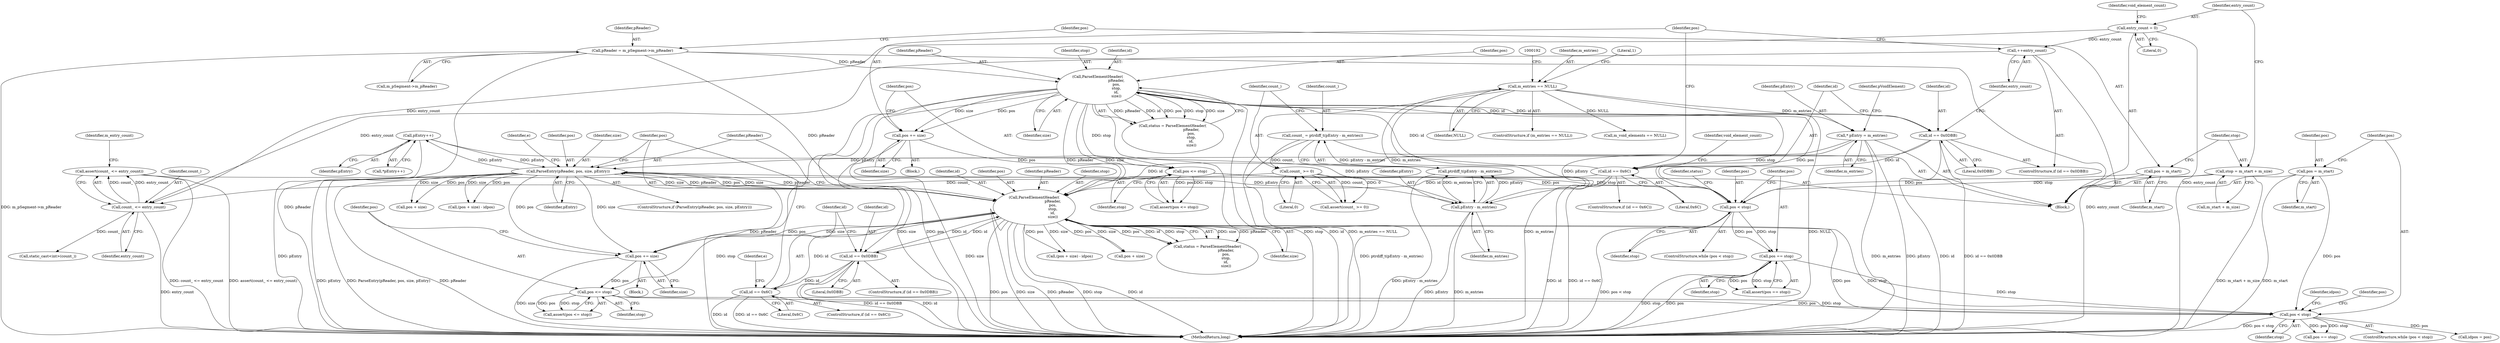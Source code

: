 digraph "1_Android_04839626ed859623901ebd3a5fd483982186b59d_175@API" {
"1000320" [label="(Call,assert(count_ <= entry_count))"];
"1000321" [label="(Call,count_ <= entry_count)"];
"1000317" [label="(Call,count_ >= 0)"];
"1000310" [label="(Call,count_ = ptrdiff_t(pEntry - m_entries))"];
"1000312" [label="(Call,ptrdiff_t(pEntry - m_entries))"];
"1000313" [label="(Call,pEntry - m_entries)"];
"1000256" [label="(Call,pEntry++)"];
"1000246" [label="(Call,ParseEntry(pReader, pos, size, pEntry))"];
"1000228" [label="(Call,ParseElementHeader(\n                                pReader,\n                                pos,\n                                stop,\n                                id,\n                                size))"];
"1000110" [label="(Call,pReader = m_pSegment->m_pReader)"];
"1000143" [label="(Call,ParseElementHeader(\n                                pReader,\n                                pos,\n                                stop,\n                                id,\n                                size))"];
"1000134" [label="(Call,pos < stop)"];
"1000116" [label="(Call,pos = m_start)"];
"1000172" [label="(Call,pos <= stop)"];
"1000168" [label="(Call,pos += size)"];
"1000120" [label="(Call,stop = m_start + m_size)"];
"1000163" [label="(Call,id == 0x6C)"];
"1000156" [label="(Call,id == 0x0DBB)"];
"1000215" [label="(Call,pos < stop)"];
"1000302" [label="(Call,pos <= stop)"];
"1000298" [label="(Call,pos += size)"];
"1000211" [label="(Call,pos = m_start)"];
"1000176" [label="(Call,pos == stop)"];
"1000274" [label="(Call,id == 0x6C)"];
"1000241" [label="(Call,id == 0x0DBB)"];
"1000204" [label="(Call,* pEntry = m_entries)"];
"1000185" [label="(Call,m_entries == NULL)"];
"1000159" [label="(Call,++entry_count)"];
"1000126" [label="(Call,entry_count = 0)"];
"1000147" [label="(Identifier,id)"];
"1000312" [label="(Call,ptrdiff_t(pEntry - m_entries))"];
"1000246" [label="(Call,ParseEntry(pReader, pos, size, pEntry))"];
"1000248" [label="(Identifier,pos)"];
"1000142" [label="(Identifier,status)"];
"1000232" [label="(Identifier,id)"];
"1000257" [label="(Identifier,pEntry)"];
"1000127" [label="(Identifier,entry_count)"];
"1000298" [label="(Call,pos += size)"];
"1000313" [label="(Call,pEntry - m_entries)"];
"1000145" [label="(Identifier,pos)"];
"1000157" [label="(Identifier,id)"];
"1000126" [label="(Call,entry_count = 0)"];
"1000204" [label="(Call,* pEntry = m_entries)"];
"1000213" [label="(Identifier,m_start)"];
"1000131" [label="(Identifier,void_element_count)"];
"1000243" [label="(Literal,0x0DBB)"];
"1000215" [label="(Call,pos < stop)"];
"1000280" [label="(Identifier,e)"];
"1000245" [label="(ControlStructure,if (ParseEntry(pReader, pos, size, pEntry)))"];
"1000163" [label="(Call,id == 0x6C)"];
"1000170" [label="(Identifier,size)"];
"1000122" [label="(Call,m_start + m_size)"];
"1000156" [label="(Call,id == 0x0DBB)"];
"1000276" [label="(Literal,0x6C)"];
"1000268" [label="(Call,pos + size)"];
"1000141" [label="(Call,status = ParseElementHeader(\n                                pReader,\n                                pos,\n                                stop,\n                                id,\n                                size))"];
"1000326" [label="(Call,static_cast<int>(count_))"];
"1000136" [label="(Identifier,stop)"];
"1000155" [label="(ControlStructure,if (id == 0x0DBB))"];
"1000176" [label="(Call,pos == stop)"];
"1000167" [label="(Identifier,void_element_count)"];
"1000255" [label="(Call,*pEntry++)"];
"1000206" [label="(Identifier,m_entries)"];
"1000300" [label="(Identifier,size)"];
"1000111" [label="(Identifier,pReader)"];
"1000221" [label="(Identifier,idpos)"];
"1000144" [label="(Identifier,pReader)"];
"1000135" [label="(Identifier,pos)"];
"1000273" [label="(ControlStructure,if (id == 0x6C))"];
"1000230" [label="(Identifier,pos)"];
"1000177" [label="(Identifier,pos)"];
"1000310" [label="(Call,count_ = ptrdiff_t(pEntry - m_entries))"];
"1000110" [label="(Call,pReader = m_pSegment->m_pReader)"];
"1000307" [label="(Identifier,pos)"];
"1000220" [label="(Call,idpos = pos)"];
"1000217" [label="(Identifier,stop)"];
"1000249" [label="(Identifier,size)"];
"1000303" [label="(Identifier,pos)"];
"1000320" [label="(Call,assert(count_ <= entry_count))"];
"1000299" [label="(Identifier,pos)"];
"1000302" [label="(Call,pos <= stop)"];
"1000226" [label="(Call,status = ParseElementHeader(\n                                pReader,\n                                pos,\n                                stop,\n                                id,\n                                size))"];
"1000267" [label="(Call,(pos + size) - idpos)"];
"1000109" [label="(Block,)"];
"1000174" [label="(Identifier,stop)"];
"1000218" [label="(Block,)"];
"1000173" [label="(Identifier,pos)"];
"1000134" [label="(Call,pos < stop)"];
"1000316" [label="(Call,assert(count_ >= 0))"];
"1000137" [label="(Block,)"];
"1000175" [label="(Call,assert(pos == stop))"];
"1000148" [label="(Identifier,size)"];
"1000250" [label="(Identifier,pEntry)"];
"1000116" [label="(Call,pos = m_start)"];
"1000229" [label="(Identifier,pReader)"];
"1000301" [label="(Call,assert(pos <= stop))"];
"1000160" [label="(Identifier,entry_count)"];
"1000315" [label="(Identifier,m_entries)"];
"1000184" [label="(ControlStructure,if (m_entries == NULL))"];
"1000256" [label="(Call,pEntry++)"];
"1000231" [label="(Identifier,stop)"];
"1000165" [label="(Literal,0x6C)"];
"1000146" [label="(Identifier,stop)"];
"1000254" [label="(Identifier,e)"];
"1000350" [label="(MethodReturn,long)"];
"1000117" [label="(Identifier,pos)"];
"1000211" [label="(Call,pos = m_start)"];
"1000306" [label="(Call,pos == stop)"];
"1000209" [label="(Identifier,pVoidElement)"];
"1000317" [label="(Call,count_ >= 0)"];
"1000321" [label="(Call,count_ <= entry_count)"];
"1000121" [label="(Identifier,stop)"];
"1000118" [label="(Identifier,m_start)"];
"1000275" [label="(Identifier,id)"];
"1000169" [label="(Identifier,pos)"];
"1000186" [label="(Identifier,m_entries)"];
"1000120" [label="(Call,stop = m_start + m_size)"];
"1000197" [label="(Call,m_void_elements == NULL)"];
"1000178" [label="(Identifier,stop)"];
"1000205" [label="(Identifier,pEntry)"];
"1000190" [label="(Literal,1)"];
"1000216" [label="(Identifier,pos)"];
"1000233" [label="(Identifier,size)"];
"1000318" [label="(Identifier,count_)"];
"1000158" [label="(Literal,0x0DBB)"];
"1000319" [label="(Literal,0)"];
"1000314" [label="(Identifier,pEntry)"];
"1000240" [label="(ControlStructure,if (id == 0x0DBB))"];
"1000159" [label="(Call,++entry_count)"];
"1000133" [label="(ControlStructure,while (pos < stop))"];
"1000164" [label="(Identifier,id)"];
"1000323" [label="(Identifier,entry_count)"];
"1000143" [label="(Call,ParseElementHeader(\n                                pReader,\n                                pos,\n                                stop,\n                                id,\n                                size))"];
"1000325" [label="(Identifier,m_entry_count)"];
"1000162" [label="(ControlStructure,if (id == 0x6C))"];
"1000185" [label="(Call,m_entries == NULL)"];
"1000172" [label="(Call,pos <= stop)"];
"1000322" [label="(Identifier,count_)"];
"1000242" [label="(Identifier,id)"];
"1000274" [label="(Call,id == 0x6C)"];
"1000241" [label="(Call,id == 0x0DBB)"];
"1000294" [label="(Call,pos + size)"];
"1000112" [label="(Call,m_pSegment->m_pReader)"];
"1000293" [label="(Call,(pos + size) - idpos)"];
"1000228" [label="(Call,ParseElementHeader(\n                                pReader,\n                                pos,\n                                stop,\n                                id,\n                                size))"];
"1000212" [label="(Identifier,pos)"];
"1000128" [label="(Literal,0)"];
"1000311" [label="(Identifier,count_)"];
"1000168" [label="(Call,pos += size)"];
"1000304" [label="(Identifier,stop)"];
"1000247" [label="(Identifier,pReader)"];
"1000214" [label="(ControlStructure,while (pos < stop))"];
"1000187" [label="(Identifier,NULL)"];
"1000171" [label="(Call,assert(pos <= stop))"];
"1000320" -> "1000109"  [label="AST: "];
"1000320" -> "1000321"  [label="CFG: "];
"1000321" -> "1000320"  [label="AST: "];
"1000325" -> "1000320"  [label="CFG: "];
"1000320" -> "1000350"  [label="DDG: count_ <= entry_count"];
"1000320" -> "1000350"  [label="DDG: assert(count_ <= entry_count)"];
"1000321" -> "1000320"  [label="DDG: count_"];
"1000321" -> "1000320"  [label="DDG: entry_count"];
"1000321" -> "1000323"  [label="CFG: "];
"1000322" -> "1000321"  [label="AST: "];
"1000323" -> "1000321"  [label="AST: "];
"1000321" -> "1000350"  [label="DDG: entry_count"];
"1000317" -> "1000321"  [label="DDG: count_"];
"1000159" -> "1000321"  [label="DDG: entry_count"];
"1000126" -> "1000321"  [label="DDG: entry_count"];
"1000321" -> "1000326"  [label="DDG: count_"];
"1000317" -> "1000316"  [label="AST: "];
"1000317" -> "1000319"  [label="CFG: "];
"1000318" -> "1000317"  [label="AST: "];
"1000319" -> "1000317"  [label="AST: "];
"1000316" -> "1000317"  [label="CFG: "];
"1000317" -> "1000316"  [label="DDG: count_"];
"1000317" -> "1000316"  [label="DDG: 0"];
"1000310" -> "1000317"  [label="DDG: count_"];
"1000310" -> "1000109"  [label="AST: "];
"1000310" -> "1000312"  [label="CFG: "];
"1000311" -> "1000310"  [label="AST: "];
"1000312" -> "1000310"  [label="AST: "];
"1000318" -> "1000310"  [label="CFG: "];
"1000310" -> "1000350"  [label="DDG: ptrdiff_t(pEntry - m_entries)"];
"1000312" -> "1000310"  [label="DDG: pEntry - m_entries"];
"1000312" -> "1000313"  [label="CFG: "];
"1000313" -> "1000312"  [label="AST: "];
"1000312" -> "1000350"  [label="DDG: pEntry - m_entries"];
"1000313" -> "1000312"  [label="DDG: pEntry"];
"1000313" -> "1000312"  [label="DDG: m_entries"];
"1000313" -> "1000315"  [label="CFG: "];
"1000314" -> "1000313"  [label="AST: "];
"1000315" -> "1000313"  [label="AST: "];
"1000313" -> "1000350"  [label="DDG: m_entries"];
"1000313" -> "1000350"  [label="DDG: pEntry"];
"1000256" -> "1000313"  [label="DDG: pEntry"];
"1000246" -> "1000313"  [label="DDG: pEntry"];
"1000204" -> "1000313"  [label="DDG: pEntry"];
"1000185" -> "1000313"  [label="DDG: m_entries"];
"1000256" -> "1000255"  [label="AST: "];
"1000256" -> "1000257"  [label="CFG: "];
"1000257" -> "1000256"  [label="AST: "];
"1000255" -> "1000256"  [label="CFG: "];
"1000256" -> "1000350"  [label="DDG: pEntry"];
"1000256" -> "1000246"  [label="DDG: pEntry"];
"1000246" -> "1000256"  [label="DDG: pEntry"];
"1000246" -> "1000245"  [label="AST: "];
"1000246" -> "1000250"  [label="CFG: "];
"1000247" -> "1000246"  [label="AST: "];
"1000248" -> "1000246"  [label="AST: "];
"1000249" -> "1000246"  [label="AST: "];
"1000250" -> "1000246"  [label="AST: "];
"1000254" -> "1000246"  [label="CFG: "];
"1000299" -> "1000246"  [label="CFG: "];
"1000246" -> "1000350"  [label="DDG: pEntry"];
"1000246" -> "1000350"  [label="DDG: ParseEntry(pReader, pos, size, pEntry)"];
"1000246" -> "1000350"  [label="DDG: pReader"];
"1000246" -> "1000228"  [label="DDG: pReader"];
"1000246" -> "1000228"  [label="DDG: size"];
"1000228" -> "1000246"  [label="DDG: pReader"];
"1000228" -> "1000246"  [label="DDG: pos"];
"1000228" -> "1000246"  [label="DDG: size"];
"1000204" -> "1000246"  [label="DDG: pEntry"];
"1000246" -> "1000267"  [label="DDG: pos"];
"1000246" -> "1000267"  [label="DDG: size"];
"1000246" -> "1000268"  [label="DDG: pos"];
"1000246" -> "1000268"  [label="DDG: size"];
"1000246" -> "1000298"  [label="DDG: size"];
"1000246" -> "1000298"  [label="DDG: pos"];
"1000228" -> "1000226"  [label="AST: "];
"1000228" -> "1000233"  [label="CFG: "];
"1000229" -> "1000228"  [label="AST: "];
"1000230" -> "1000228"  [label="AST: "];
"1000231" -> "1000228"  [label="AST: "];
"1000232" -> "1000228"  [label="AST: "];
"1000233" -> "1000228"  [label="AST: "];
"1000226" -> "1000228"  [label="CFG: "];
"1000228" -> "1000350"  [label="DDG: size"];
"1000228" -> "1000350"  [label="DDG: pReader"];
"1000228" -> "1000350"  [label="DDG: stop"];
"1000228" -> "1000350"  [label="DDG: id"];
"1000228" -> "1000350"  [label="DDG: pos"];
"1000228" -> "1000226"  [label="DDG: size"];
"1000228" -> "1000226"  [label="DDG: pReader"];
"1000228" -> "1000226"  [label="DDG: pos"];
"1000228" -> "1000226"  [label="DDG: id"];
"1000228" -> "1000226"  [label="DDG: stop"];
"1000110" -> "1000228"  [label="DDG: pReader"];
"1000143" -> "1000228"  [label="DDG: pReader"];
"1000143" -> "1000228"  [label="DDG: size"];
"1000215" -> "1000228"  [label="DDG: pos"];
"1000215" -> "1000228"  [label="DDG: stop"];
"1000163" -> "1000228"  [label="DDG: id"];
"1000274" -> "1000228"  [label="DDG: id"];
"1000156" -> "1000228"  [label="DDG: id"];
"1000241" -> "1000228"  [label="DDG: id"];
"1000228" -> "1000241"  [label="DDG: id"];
"1000228" -> "1000293"  [label="DDG: pos"];
"1000228" -> "1000293"  [label="DDG: size"];
"1000228" -> "1000294"  [label="DDG: pos"];
"1000228" -> "1000294"  [label="DDG: size"];
"1000228" -> "1000298"  [label="DDG: size"];
"1000228" -> "1000298"  [label="DDG: pos"];
"1000228" -> "1000302"  [label="DDG: stop"];
"1000110" -> "1000109"  [label="AST: "];
"1000110" -> "1000112"  [label="CFG: "];
"1000111" -> "1000110"  [label="AST: "];
"1000112" -> "1000110"  [label="AST: "];
"1000117" -> "1000110"  [label="CFG: "];
"1000110" -> "1000350"  [label="DDG: m_pSegment->m_pReader"];
"1000110" -> "1000350"  [label="DDG: pReader"];
"1000110" -> "1000143"  [label="DDG: pReader"];
"1000143" -> "1000141"  [label="AST: "];
"1000143" -> "1000148"  [label="CFG: "];
"1000144" -> "1000143"  [label="AST: "];
"1000145" -> "1000143"  [label="AST: "];
"1000146" -> "1000143"  [label="AST: "];
"1000147" -> "1000143"  [label="AST: "];
"1000148" -> "1000143"  [label="AST: "];
"1000141" -> "1000143"  [label="CFG: "];
"1000143" -> "1000350"  [label="DDG: pReader"];
"1000143" -> "1000350"  [label="DDG: size"];
"1000143" -> "1000350"  [label="DDG: pos"];
"1000143" -> "1000350"  [label="DDG: stop"];
"1000143" -> "1000350"  [label="DDG: id"];
"1000143" -> "1000141"  [label="DDG: pReader"];
"1000143" -> "1000141"  [label="DDG: id"];
"1000143" -> "1000141"  [label="DDG: pos"];
"1000143" -> "1000141"  [label="DDG: stop"];
"1000143" -> "1000141"  [label="DDG: size"];
"1000134" -> "1000143"  [label="DDG: pos"];
"1000134" -> "1000143"  [label="DDG: stop"];
"1000163" -> "1000143"  [label="DDG: id"];
"1000156" -> "1000143"  [label="DDG: id"];
"1000143" -> "1000156"  [label="DDG: id"];
"1000143" -> "1000168"  [label="DDG: size"];
"1000143" -> "1000168"  [label="DDG: pos"];
"1000143" -> "1000172"  [label="DDG: stop"];
"1000134" -> "1000133"  [label="AST: "];
"1000134" -> "1000136"  [label="CFG: "];
"1000135" -> "1000134"  [label="AST: "];
"1000136" -> "1000134"  [label="AST: "];
"1000142" -> "1000134"  [label="CFG: "];
"1000177" -> "1000134"  [label="CFG: "];
"1000134" -> "1000350"  [label="DDG: pos < stop"];
"1000116" -> "1000134"  [label="DDG: pos"];
"1000172" -> "1000134"  [label="DDG: pos"];
"1000172" -> "1000134"  [label="DDG: stop"];
"1000120" -> "1000134"  [label="DDG: stop"];
"1000134" -> "1000176"  [label="DDG: pos"];
"1000134" -> "1000176"  [label="DDG: stop"];
"1000116" -> "1000109"  [label="AST: "];
"1000116" -> "1000118"  [label="CFG: "];
"1000117" -> "1000116"  [label="AST: "];
"1000118" -> "1000116"  [label="AST: "];
"1000121" -> "1000116"  [label="CFG: "];
"1000172" -> "1000171"  [label="AST: "];
"1000172" -> "1000174"  [label="CFG: "];
"1000173" -> "1000172"  [label="AST: "];
"1000174" -> "1000172"  [label="AST: "];
"1000171" -> "1000172"  [label="CFG: "];
"1000172" -> "1000171"  [label="DDG: pos"];
"1000172" -> "1000171"  [label="DDG: stop"];
"1000168" -> "1000172"  [label="DDG: pos"];
"1000168" -> "1000137"  [label="AST: "];
"1000168" -> "1000170"  [label="CFG: "];
"1000169" -> "1000168"  [label="AST: "];
"1000170" -> "1000168"  [label="AST: "];
"1000173" -> "1000168"  [label="CFG: "];
"1000168" -> "1000350"  [label="DDG: size"];
"1000120" -> "1000109"  [label="AST: "];
"1000120" -> "1000122"  [label="CFG: "];
"1000121" -> "1000120"  [label="AST: "];
"1000122" -> "1000120"  [label="AST: "];
"1000127" -> "1000120"  [label="CFG: "];
"1000120" -> "1000350"  [label="DDG: m_start + m_size"];
"1000163" -> "1000162"  [label="AST: "];
"1000163" -> "1000165"  [label="CFG: "];
"1000164" -> "1000163"  [label="AST: "];
"1000165" -> "1000163"  [label="AST: "];
"1000167" -> "1000163"  [label="CFG: "];
"1000169" -> "1000163"  [label="CFG: "];
"1000163" -> "1000350"  [label="DDG: id"];
"1000163" -> "1000350"  [label="DDG: id == 0x6C"];
"1000156" -> "1000163"  [label="DDG: id"];
"1000156" -> "1000155"  [label="AST: "];
"1000156" -> "1000158"  [label="CFG: "];
"1000157" -> "1000156"  [label="AST: "];
"1000158" -> "1000156"  [label="AST: "];
"1000160" -> "1000156"  [label="CFG: "];
"1000164" -> "1000156"  [label="CFG: "];
"1000156" -> "1000350"  [label="DDG: id"];
"1000156" -> "1000350"  [label="DDG: id == 0x0DBB"];
"1000215" -> "1000214"  [label="AST: "];
"1000215" -> "1000217"  [label="CFG: "];
"1000216" -> "1000215"  [label="AST: "];
"1000217" -> "1000215"  [label="AST: "];
"1000221" -> "1000215"  [label="CFG: "];
"1000307" -> "1000215"  [label="CFG: "];
"1000215" -> "1000350"  [label="DDG: pos < stop"];
"1000302" -> "1000215"  [label="DDG: pos"];
"1000302" -> "1000215"  [label="DDG: stop"];
"1000211" -> "1000215"  [label="DDG: pos"];
"1000176" -> "1000215"  [label="DDG: stop"];
"1000215" -> "1000220"  [label="DDG: pos"];
"1000215" -> "1000306"  [label="DDG: pos"];
"1000215" -> "1000306"  [label="DDG: stop"];
"1000302" -> "1000301"  [label="AST: "];
"1000302" -> "1000304"  [label="CFG: "];
"1000303" -> "1000302"  [label="AST: "];
"1000304" -> "1000302"  [label="AST: "];
"1000301" -> "1000302"  [label="CFG: "];
"1000302" -> "1000301"  [label="DDG: pos"];
"1000302" -> "1000301"  [label="DDG: stop"];
"1000298" -> "1000302"  [label="DDG: pos"];
"1000298" -> "1000218"  [label="AST: "];
"1000298" -> "1000300"  [label="CFG: "];
"1000299" -> "1000298"  [label="AST: "];
"1000300" -> "1000298"  [label="AST: "];
"1000303" -> "1000298"  [label="CFG: "];
"1000298" -> "1000350"  [label="DDG: size"];
"1000211" -> "1000109"  [label="AST: "];
"1000211" -> "1000213"  [label="CFG: "];
"1000212" -> "1000211"  [label="AST: "];
"1000213" -> "1000211"  [label="AST: "];
"1000216" -> "1000211"  [label="CFG: "];
"1000211" -> "1000350"  [label="DDG: m_start"];
"1000176" -> "1000175"  [label="AST: "];
"1000176" -> "1000178"  [label="CFG: "];
"1000177" -> "1000176"  [label="AST: "];
"1000178" -> "1000176"  [label="AST: "];
"1000175" -> "1000176"  [label="CFG: "];
"1000176" -> "1000350"  [label="DDG: stop"];
"1000176" -> "1000350"  [label="DDG: pos"];
"1000176" -> "1000175"  [label="DDG: pos"];
"1000176" -> "1000175"  [label="DDG: stop"];
"1000274" -> "1000273"  [label="AST: "];
"1000274" -> "1000276"  [label="CFG: "];
"1000275" -> "1000274"  [label="AST: "];
"1000276" -> "1000274"  [label="AST: "];
"1000280" -> "1000274"  [label="CFG: "];
"1000299" -> "1000274"  [label="CFG: "];
"1000274" -> "1000350"  [label="DDG: id"];
"1000274" -> "1000350"  [label="DDG: id == 0x6C"];
"1000241" -> "1000274"  [label="DDG: id"];
"1000241" -> "1000240"  [label="AST: "];
"1000241" -> "1000243"  [label="CFG: "];
"1000242" -> "1000241"  [label="AST: "];
"1000243" -> "1000241"  [label="AST: "];
"1000247" -> "1000241"  [label="CFG: "];
"1000275" -> "1000241"  [label="CFG: "];
"1000241" -> "1000350"  [label="DDG: id"];
"1000241" -> "1000350"  [label="DDG: id == 0x0DBB"];
"1000204" -> "1000109"  [label="AST: "];
"1000204" -> "1000206"  [label="CFG: "];
"1000205" -> "1000204"  [label="AST: "];
"1000206" -> "1000204"  [label="AST: "];
"1000209" -> "1000204"  [label="CFG: "];
"1000204" -> "1000350"  [label="DDG: m_entries"];
"1000204" -> "1000350"  [label="DDG: pEntry"];
"1000185" -> "1000204"  [label="DDG: m_entries"];
"1000185" -> "1000184"  [label="AST: "];
"1000185" -> "1000187"  [label="CFG: "];
"1000186" -> "1000185"  [label="AST: "];
"1000187" -> "1000185"  [label="AST: "];
"1000190" -> "1000185"  [label="CFG: "];
"1000192" -> "1000185"  [label="CFG: "];
"1000185" -> "1000350"  [label="DDG: m_entries == NULL"];
"1000185" -> "1000350"  [label="DDG: m_entries"];
"1000185" -> "1000350"  [label="DDG: NULL"];
"1000185" -> "1000197"  [label="DDG: NULL"];
"1000159" -> "1000155"  [label="AST: "];
"1000159" -> "1000160"  [label="CFG: "];
"1000160" -> "1000159"  [label="AST: "];
"1000169" -> "1000159"  [label="CFG: "];
"1000159" -> "1000350"  [label="DDG: entry_count"];
"1000126" -> "1000159"  [label="DDG: entry_count"];
"1000126" -> "1000109"  [label="AST: "];
"1000126" -> "1000128"  [label="CFG: "];
"1000127" -> "1000126"  [label="AST: "];
"1000128" -> "1000126"  [label="AST: "];
"1000131" -> "1000126"  [label="CFG: "];
"1000126" -> "1000350"  [label="DDG: entry_count"];
}
